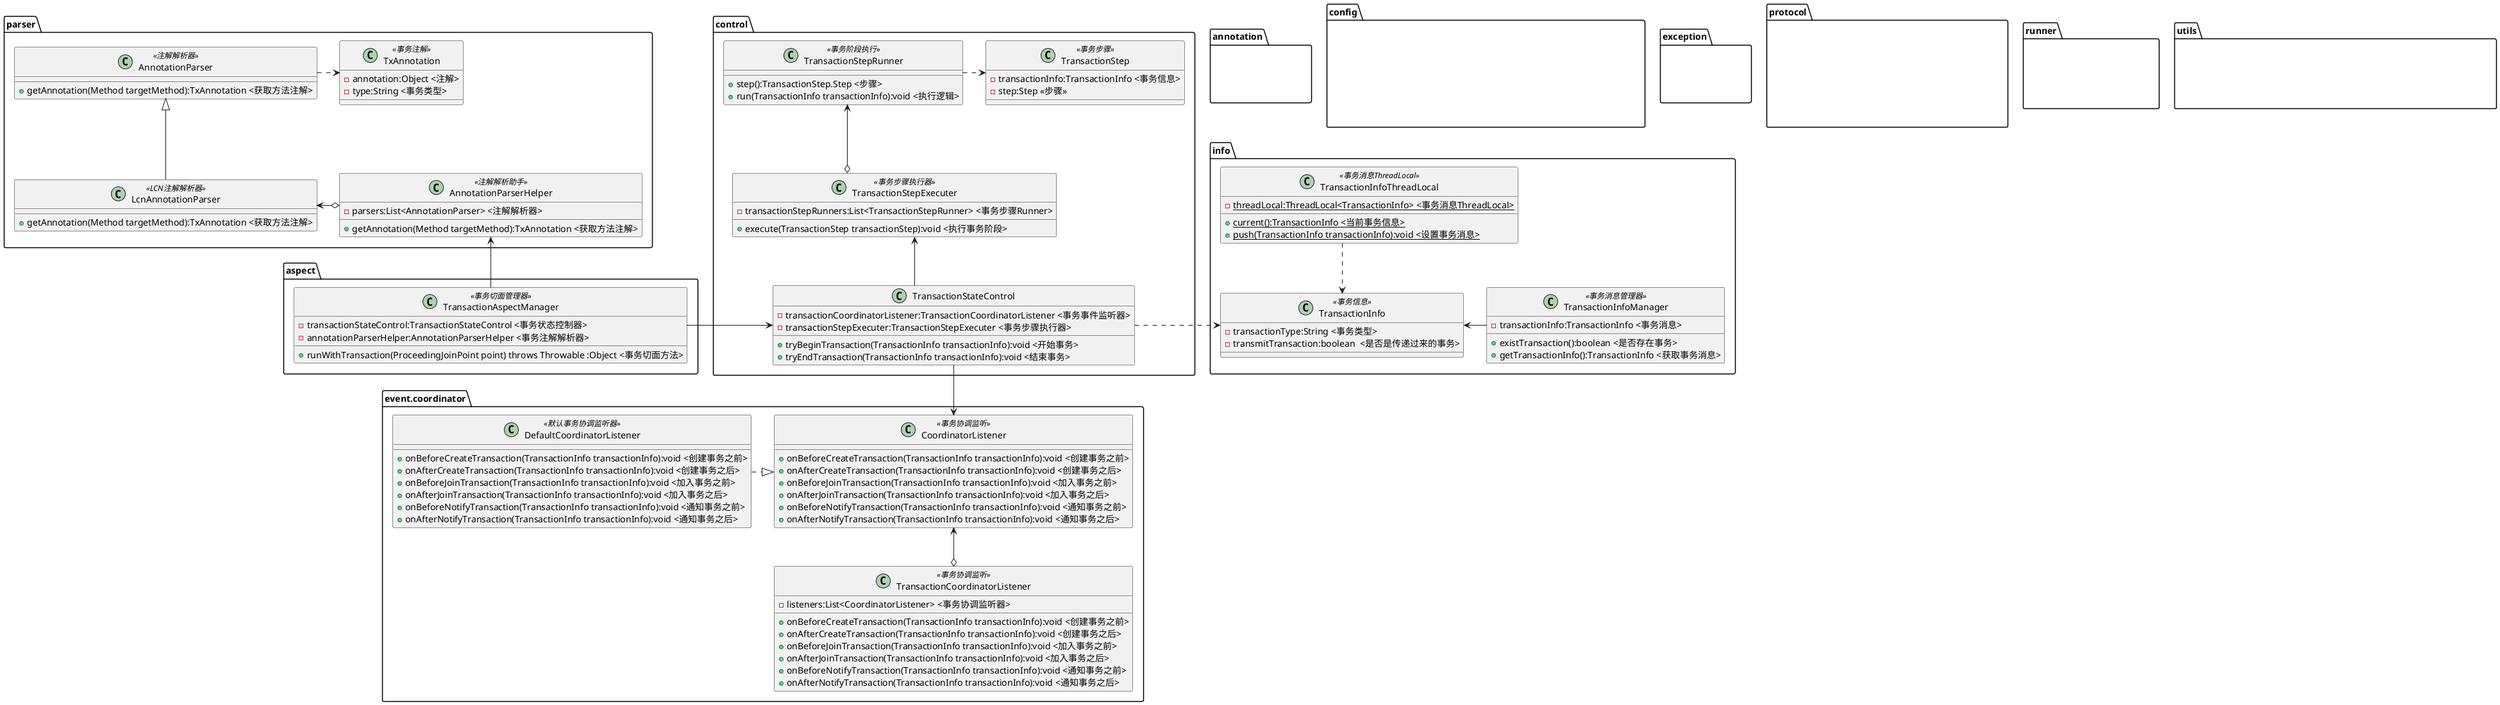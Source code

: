 @startuml
skinparam linetype polyline
skinparam linetype ortho
top to bottom direction

set namespaceSeparator ::

'annotation
interface annotation::LcnTransaction<<LCN切面注解>>{

}

hide annotation::LcnTransaction

'aspect
class aspect::TransactionAspectManager<<事务切面管理器>>{
      -transactionStateControl:TransactionStateControl <事务状态控制器>
      -annotationParserHelper:AnnotationParserHelper <事务注解解析器>

      +runWithTransaction(ProceedingJoinPoint point) throws Throwable :Object <事务切面方法>
}

'config
class config::TcConfig<<事务控制端配置文件>>{
      -applicationName:String <应用名称>
      -tms:List<String> <TM服务端端口配置>
      -protocol:Config <P2P网络配置>

      +txManagerAddresses(): List<InetSocketAddress> <获取TX配置地址>
}

hide config::TcConfig

'control
class control::TransactionStateControl{
       - transactionCoordinatorListener:TransactionCoordinatorListener <事务事件监听器>
       - transactionStepExecuter:TransactionStepExecuter <事务步骤执行器>
       + tryBeginTransaction(TransactionInfo transactionInfo):void <开始事务>
       + tryEndTransaction(TransactionInfo transactionInfo):void <结束事务>
}

class control::TransactionStep<<事务步骤>>{
     - transactionInfo:TransactionInfo <事务信息>
     - step:Step <<步骤>>
}

class control::TransactionStepExecuter<<事务步骤执行器>>{
    -transactionStepRunners:List<TransactionStepRunner> <事务步骤Runner>

    +execute(TransactionStep transactionStep):void <执行事务阶段>
}

interface control::TransactionStepRunner<<事务阶段执行>>{
    +step():TransactionStep.Step <步骤>
    +run(TransactionInfo transactionInfo):void <执行逻辑>
}

together {
  class control::TransactionStateControl
  class control::TransactionStep
  class control::TransactionStepExecuter
  class control::TransactionStepRunner
}

'event.coordinator
interface event.coordinator::CoordinatorListener <<事务协调监听>>{
  +onBeforeCreateTransaction(TransactionInfo transactionInfo):void <创建事务之前>
  +onAfterCreateTransaction(TransactionInfo transactionInfo):void <创建事务之后>
  +onBeforeJoinTransaction(TransactionInfo transactionInfo):void <加入事务之前>
  +onAfterJoinTransaction(TransactionInfo transactionInfo):void <加入事务之后>
  +onBeforeNotifyTransaction(TransactionInfo transactionInfo):void <通知事务之前>
  +onAfterNotifyTransaction(TransactionInfo transactionInfo):void <通知事务之后>
}

class event.coordinator::DefaultCoordinatorListener <<默认事务协调监听器>>{
  +onBeforeCreateTransaction(TransactionInfo transactionInfo):void <创建事务之前>
  +onAfterCreateTransaction(TransactionInfo transactionInfo):void <创建事务之后>
  +onBeforeJoinTransaction(TransactionInfo transactionInfo):void <加入事务之前>
  +onAfterJoinTransaction(TransactionInfo transactionInfo):void <加入事务之后>
  +onBeforeNotifyTransaction(TransactionInfo transactionInfo):void <通知事务之前>
  +onAfterNotifyTransaction(TransactionInfo transactionInfo):void <通知事务之后>
}

class event.coordinator::TransactionCoordinatorListener<<事务协调监听>>{
   -listeners:List<CoordinatorListener> <事务协调监听器>

   +onBeforeCreateTransaction(TransactionInfo transactionInfo):void <创建事务之前>
   +onAfterCreateTransaction(TransactionInfo transactionInfo):void <创建事务之后>
   +onBeforeJoinTransaction(TransactionInfo transactionInfo):void <加入事务之前>
   +onAfterJoinTransaction(TransactionInfo transactionInfo):void <加入事务之后>
   +onBeforeNotifyTransaction(TransactionInfo transactionInfo):void <通知事务之前>
   +onAfterNotifyTransaction(TransactionInfo transactionInfo):void <通知事务之后>
}

together {
  class event.coordinator::TransactionCoordinatorListener
  class event.coordinator::DefaultCoordinatorListener
  class event.coordinator::CoordinatorListener
}

'exception
class exception::TxException<<协调模块异常>>{

}

hide exception::TxException
'info
class info::TransactionInfo<<事务信息>>{
    -transactionType:String <事务类型>
    -transmitTransaction:boolean  <是否是传递过来的事务>
}

class info::TransactionInfoManager<<事务消息管理器>>{
    -transactionInfo:TransactionInfo <事务消息>

    +  existTransaction():boolean <是否存在事务>
    +  getTransactionInfo():TransactionInfo <获取事务消息>
}

class info::TransactionInfoThreadLocal<<事务消息ThreadLocal>>{
      -{static} threadLocal:ThreadLocal<TransactionInfo> <事务消息ThreadLocal>

      +{static} current():TransactionInfo <当前事务信息>
      +{static} push(TransactionInfo transactionInfo):void <设置事务消息>
}

together {
  class info::TransactionInfo
  class info::TransactionInfoManager
  class info::TransactionInfoThreadLocal
}

'parser
interface parser::AnnotationParser<<注解解析器>>{
    + getAnnotation(Method targetMethod):TxAnnotation <获取方法注解>
}
class parser::AnnotationParserHelper<<注解解析助手>>{
    - parsers:List<AnnotationParser> <注解解析器>

    + getAnnotation(Method targetMethod):TxAnnotation <获取方法注解>
}
class parser::LcnAnnotationParser<<LCN注解解析器>>{
     + getAnnotation(Method targetMethod):TxAnnotation <获取方法注解>
}
class parser::TxAnnotation<<事务注解>>{
    -annotation:Object <注解>
    -type:String <事务类型>
}

together {
  class parser::AnnotationParser
  class parser::AnnotationParserHelper
  class parser::LcnAnnotationParser
  class parser::TxAnnotation
}

'protocol
class protocol::TxManagerProtocoler<<TM协议通讯者>>{
      - protocoler:Protocoler <通讯协议>
      - connections:Collection<Connection>  <连接数量>
      - leader:Connection <选中的连接对象>

      +sendMsg(Message message):void <发送消息>
}

hide protocol::TxManagerProtocoler

'runner
class runner::TMServerRunner<<TM服务Runner>>{
  + init():void  初始化连接<>
}

hide runner::TMServerRunner

'utils
class utils::PointUtils<<切面工具>>{
    +{static}targetMethod(ProceedingJoinPoint point):Method <获取执行的方法>
}

hide utils::PointUtils

parser::AnnotationParserHelper o-left-> parser::LcnAnnotationParser
parser::LcnAnnotationParser -up-|> parser::AnnotationParser
parser::AnnotationParser .right.> parser::TxAnnotation

aspect::TransactionAspectManager -right-> control::TransactionStateControl
aspect::TransactionAspectManager -up-> parser::AnnotationParserHelper


info::TransactionInfoThreadLocal .down.>info::TransactionInfo
info::TransactionInfoManager -left-> info::TransactionInfo

control::TransactionStateControl .right.> info::TransactionInfo
control::TransactionStateControl -down-> event.coordinator::CoordinatorListener
control::TransactionStateControl -up-> control::TransactionStepExecuter
control::TransactionStepExecuter o-up-> control::TransactionStepRunner
control::TransactionStepRunner .right.> control::TransactionStep



event.coordinator::DefaultCoordinatorListener .right.|> event.coordinator::CoordinatorListener
event.coordinator::TransactionCoordinatorListener o-up-> event.coordinator::CoordinatorListener


@enduml